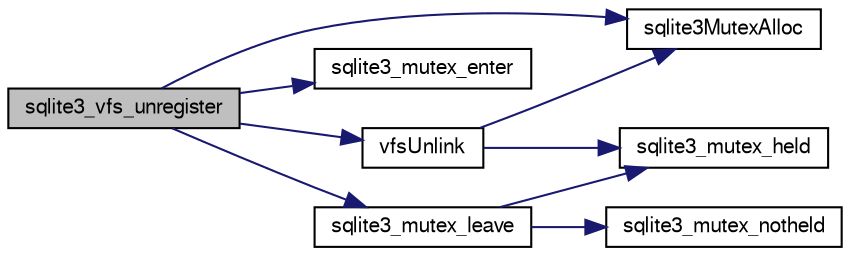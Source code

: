 digraph "sqlite3_vfs_unregister"
{
  edge [fontname="FreeSans",fontsize="10",labelfontname="FreeSans",labelfontsize="10"];
  node [fontname="FreeSans",fontsize="10",shape=record];
  rankdir="LR";
  Node100812 [label="sqlite3_vfs_unregister",height=0.2,width=0.4,color="black", fillcolor="grey75", style="filled", fontcolor="black"];
  Node100812 -> Node100813 [color="midnightblue",fontsize="10",style="solid",fontname="FreeSans"];
  Node100813 [label="sqlite3MutexAlloc",height=0.2,width=0.4,color="black", fillcolor="white", style="filled",URL="$sqlite3_8c.html#a0e3f432ee581f6876b590e7ad7e84e19"];
  Node100812 -> Node100814 [color="midnightblue",fontsize="10",style="solid",fontname="FreeSans"];
  Node100814 [label="sqlite3_mutex_enter",height=0.2,width=0.4,color="black", fillcolor="white", style="filled",URL="$sqlite3_8c.html#a1c12cde690bd89f104de5cbad12a6bf5"];
  Node100812 -> Node100815 [color="midnightblue",fontsize="10",style="solid",fontname="FreeSans"];
  Node100815 [label="vfsUnlink",height=0.2,width=0.4,color="black", fillcolor="white", style="filled",URL="$sqlite3_8c.html#ac83aba5f7ebe1ae9bdcf187ea2a8a692"];
  Node100815 -> Node100816 [color="midnightblue",fontsize="10",style="solid",fontname="FreeSans"];
  Node100816 [label="sqlite3_mutex_held",height=0.2,width=0.4,color="black", fillcolor="white", style="filled",URL="$sqlite3_8c.html#acf77da68932b6bc163c5e68547ecc3e7"];
  Node100815 -> Node100813 [color="midnightblue",fontsize="10",style="solid",fontname="FreeSans"];
  Node100812 -> Node100817 [color="midnightblue",fontsize="10",style="solid",fontname="FreeSans"];
  Node100817 [label="sqlite3_mutex_leave",height=0.2,width=0.4,color="black", fillcolor="white", style="filled",URL="$sqlite3_8c.html#a5838d235601dbd3c1fa993555c6bcc93"];
  Node100817 -> Node100816 [color="midnightblue",fontsize="10",style="solid",fontname="FreeSans"];
  Node100817 -> Node100818 [color="midnightblue",fontsize="10",style="solid",fontname="FreeSans"];
  Node100818 [label="sqlite3_mutex_notheld",height=0.2,width=0.4,color="black", fillcolor="white", style="filled",URL="$sqlite3_8c.html#a83967c837c1c000d3b5adcfaa688f5dc"];
}
